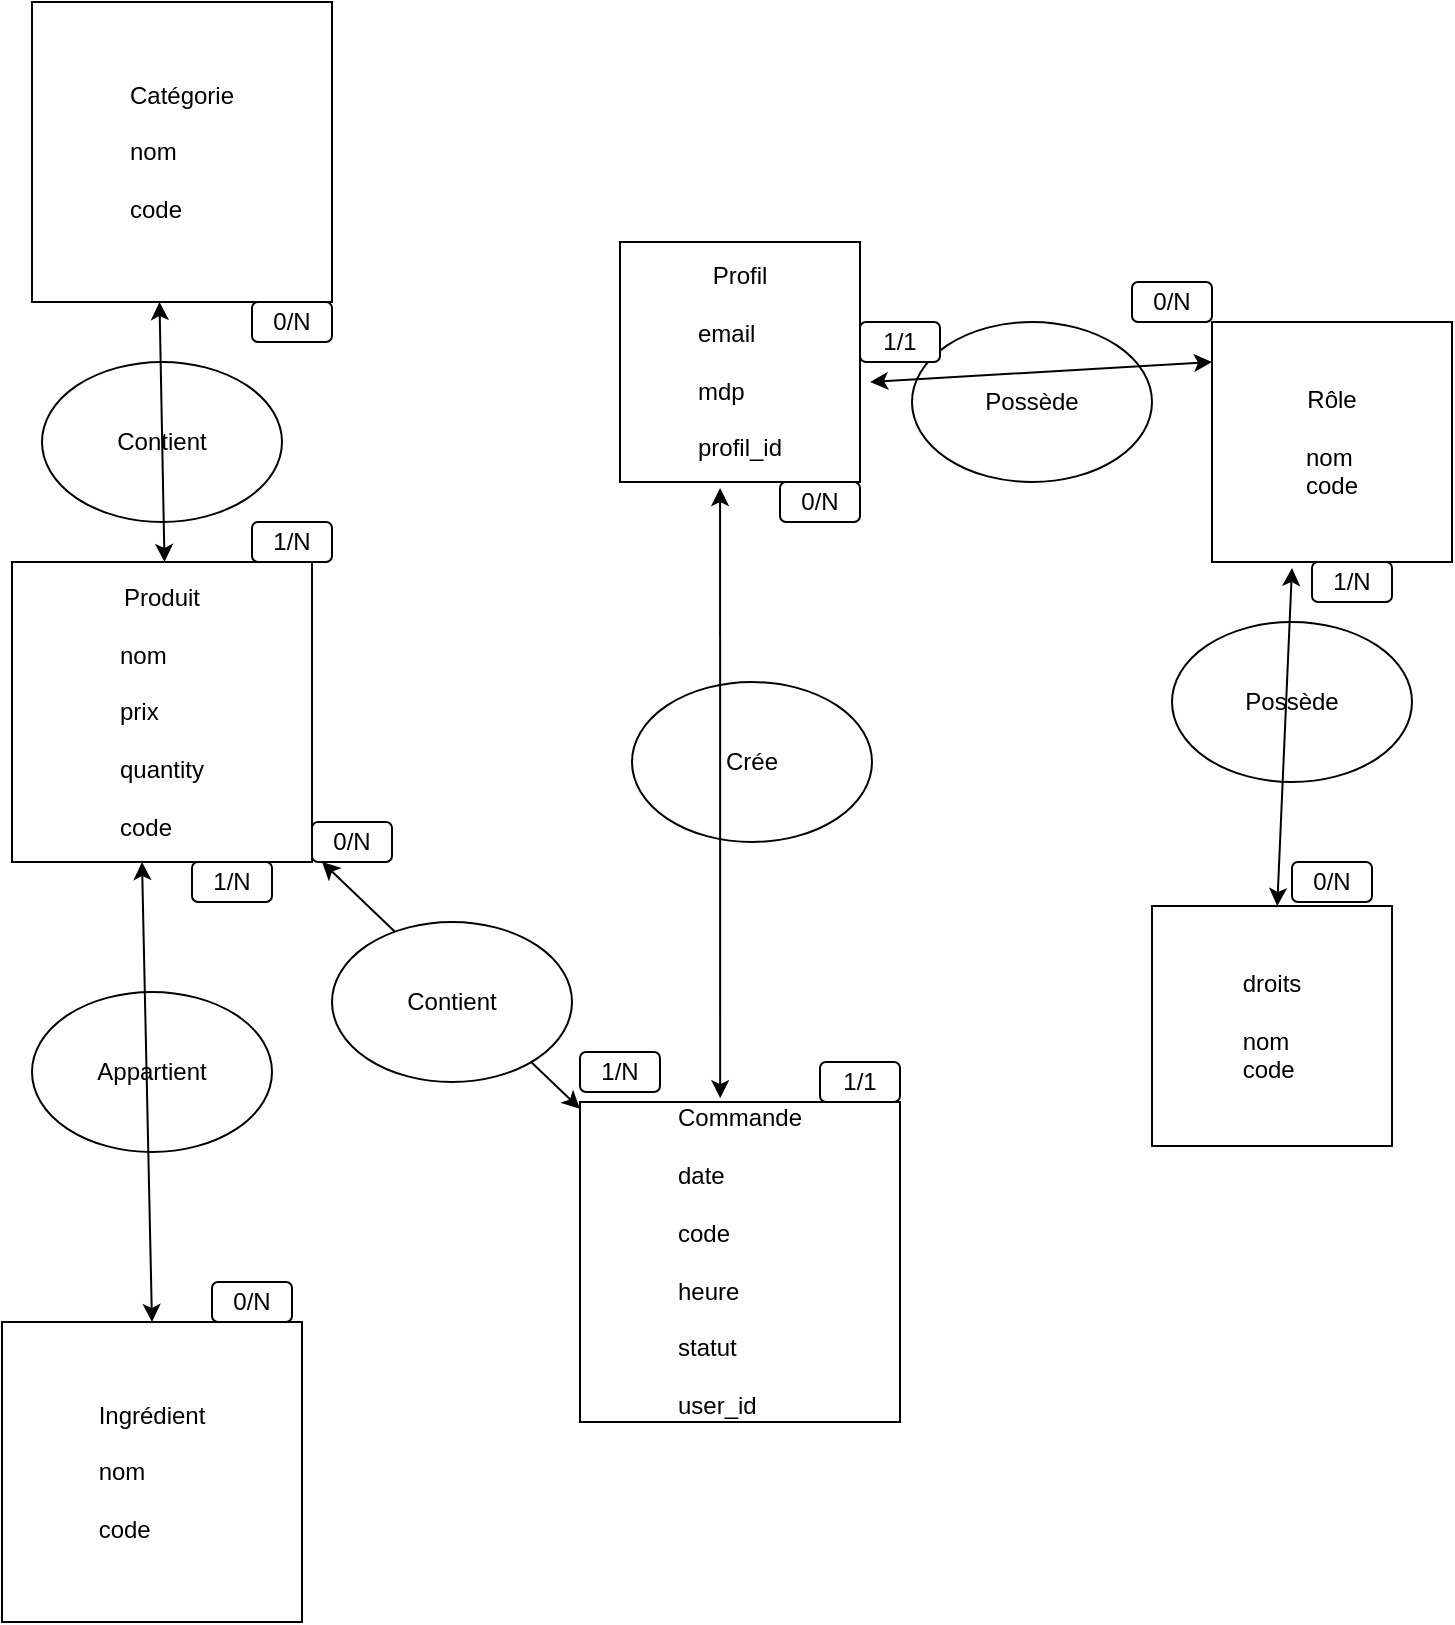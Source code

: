 <mxfile version="23.1.4" type="github">
  <diagram name="Page-1" id="_ToASv90ehKwSt9BAycF">
    <mxGraphModel dx="1434" dy="763" grid="1" gridSize="10" guides="1" tooltips="1" connect="1" arrows="1" fold="1" page="1" pageScale="1" pageWidth="827" pageHeight="1169" math="0" shadow="0">
      <root>
        <mxCell id="0" />
        <mxCell id="1" parent="0" />
        <mxCell id="9sXK3nZFc6DsjOhw4tz2-1" value="Profil&lt;br&gt;&lt;br&gt;&lt;div style=&quot;text-align: justify;&quot;&gt;&lt;span style=&quot;background-color: initial;&quot;&gt;email&lt;/span&gt;&lt;/div&gt;&lt;div style=&quot;text-align: justify;&quot;&gt;&lt;br&gt;&lt;/div&gt;&lt;div style=&quot;text-align: justify;&quot;&gt;&lt;span style=&quot;background-color: initial;&quot;&gt;mdp&lt;/span&gt;&lt;/div&gt;&lt;div style=&quot;text-align: justify;&quot;&gt;&lt;br&gt;&lt;/div&gt;&lt;div style=&quot;text-align: justify;&quot;&gt;&lt;span style=&quot;background-color: initial;&quot;&gt;profil_id&lt;/span&gt;&lt;/div&gt;" style="whiteSpace=wrap;html=1;aspect=fixed;" vertex="1" parent="1">
          <mxGeometry x="354" y="130" width="120" height="120" as="geometry" />
        </mxCell>
        <mxCell id="9sXK3nZFc6DsjOhw4tz2-2" value="Rôle&lt;br&gt;&lt;div style=&quot;text-align: justify;&quot;&gt;&lt;br&gt;&lt;/div&gt;&lt;div style=&quot;text-align: justify;&quot;&gt;nom&lt;/div&gt;&lt;div style=&quot;text-align: justify;&quot;&gt;code&lt;/div&gt;" style="whiteSpace=wrap;html=1;aspect=fixed;" vertex="1" parent="1">
          <mxGeometry x="650" y="170" width="120" height="120" as="geometry" />
        </mxCell>
        <mxCell id="9sXK3nZFc6DsjOhw4tz2-3" value="droits&lt;br&gt;&lt;div style=&quot;text-align: justify;&quot;&gt;&lt;br&gt;&lt;/div&gt;&lt;div style=&quot;text-align: justify;&quot;&gt;nom&lt;/div&gt;&lt;div style=&quot;text-align: justify;&quot;&gt;code&lt;/div&gt;" style="whiteSpace=wrap;html=1;aspect=fixed;" vertex="1" parent="1">
          <mxGeometry x="620" y="462" width="120" height="120" as="geometry" />
        </mxCell>
        <mxCell id="9sXK3nZFc6DsjOhw4tz2-5" value="Commande&lt;br&gt;&lt;br&gt;&lt;div style=&quot;text-align: justify;&quot;&gt;date&lt;/div&gt;&lt;div style=&quot;text-align: justify;&quot;&gt;&lt;br&gt;&lt;/div&gt;&lt;div style=&quot;text-align: justify;&quot;&gt;code&lt;/div&gt;&lt;div style=&quot;text-align: justify;&quot;&gt;&lt;br&gt;&lt;/div&gt;&lt;div style=&quot;text-align: justify;&quot;&gt;heure&lt;/div&gt;&lt;div style=&quot;text-align: justify;&quot;&gt;&lt;br&gt;&lt;/div&gt;&lt;div style=&quot;text-align: justify;&quot;&gt;statut&lt;/div&gt;&lt;div style=&quot;text-align: justify;&quot;&gt;&lt;br&gt;&lt;/div&gt;&lt;div style=&quot;text-align: justify;&quot;&gt;user_id&lt;/div&gt;" style="whiteSpace=wrap;html=1;aspect=fixed;" vertex="1" parent="1">
          <mxGeometry x="334" y="560" width="160" height="160" as="geometry" />
        </mxCell>
        <mxCell id="9sXK3nZFc6DsjOhw4tz2-7" value="Produit&lt;br&gt;&lt;div style=&quot;text-align: justify;&quot;&gt;&lt;br&gt;&lt;/div&gt;&lt;div style=&quot;text-align: justify;&quot;&gt;nom&lt;/div&gt;&lt;div style=&quot;text-align: justify;&quot;&gt;&lt;br&gt;&lt;/div&gt;&lt;div style=&quot;text-align: justify;&quot;&gt;prix&lt;/div&gt;&lt;div style=&quot;text-align: justify;&quot;&gt;&lt;br&gt;&lt;/div&gt;&lt;div style=&quot;text-align: justify;&quot;&gt;quantity&lt;/div&gt;&lt;div style=&quot;text-align: justify;&quot;&gt;&lt;br&gt;&lt;/div&gt;&lt;div style=&quot;text-align: justify;&quot;&gt;code&lt;/div&gt;" style="whiteSpace=wrap;html=1;aspect=fixed;" vertex="1" parent="1">
          <mxGeometry x="50" y="290" width="150" height="150" as="geometry" />
        </mxCell>
        <mxCell id="9sXK3nZFc6DsjOhw4tz2-8" value="Ingrédient&lt;br&gt;&lt;div style=&quot;text-align: justify;&quot;&gt;&lt;br&gt;&lt;/div&gt;&lt;div style=&quot;text-align: justify;&quot;&gt;nom&lt;/div&gt;&lt;div style=&quot;text-align: justify;&quot;&gt;&lt;br&gt;&lt;/div&gt;&lt;div style=&quot;text-align: justify;&quot;&gt;code&lt;/div&gt;" style="whiteSpace=wrap;html=1;aspect=fixed;" vertex="1" parent="1">
          <mxGeometry x="45" y="670" width="150" height="150" as="geometry" />
        </mxCell>
        <mxCell id="9sXK3nZFc6DsjOhw4tz2-10" value="Catégorie&lt;br&gt;&lt;div style=&quot;text-align: justify;&quot;&gt;&lt;br&gt;&lt;/div&gt;&lt;div style=&quot;text-align: justify;&quot;&gt;nom&lt;/div&gt;&lt;div style=&quot;text-align: justify;&quot;&gt;&lt;br&gt;&lt;/div&gt;&lt;div style=&quot;text-align: justify;&quot;&gt;code&lt;/div&gt;" style="whiteSpace=wrap;html=1;aspect=fixed;" vertex="1" parent="1">
          <mxGeometry x="60" y="10" width="150" height="150" as="geometry" />
        </mxCell>
        <mxCell id="9sXK3nZFc6DsjOhw4tz2-12" value="Crée" style="ellipse;whiteSpace=wrap;html=1;" vertex="1" parent="1">
          <mxGeometry x="360" y="350" width="120" height="80" as="geometry" />
        </mxCell>
        <mxCell id="9sXK3nZFc6DsjOhw4tz2-13" value="Appartient" style="ellipse;whiteSpace=wrap;html=1;" vertex="1" parent="1">
          <mxGeometry x="60" y="505" width="120" height="80" as="geometry" />
        </mxCell>
        <mxCell id="9sXK3nZFc6DsjOhw4tz2-14" value="Contient" style="ellipse;whiteSpace=wrap;html=1;" vertex="1" parent="1">
          <mxGeometry x="65" y="190" width="120" height="80" as="geometry" />
        </mxCell>
        <mxCell id="9sXK3nZFc6DsjOhw4tz2-16" value="Possède" style="ellipse;whiteSpace=wrap;html=1;" vertex="1" parent="1">
          <mxGeometry x="500" y="170" width="120" height="80" as="geometry" />
        </mxCell>
        <mxCell id="9sXK3nZFc6DsjOhw4tz2-17" value="Possède" style="ellipse;whiteSpace=wrap;html=1;" vertex="1" parent="1">
          <mxGeometry x="630" y="320" width="120" height="80" as="geometry" />
        </mxCell>
        <mxCell id="9sXK3nZFc6DsjOhw4tz2-19" value="" style="endArrow=classic;startArrow=classic;html=1;rounded=0;" edge="1" parent="1" target="9sXK3nZFc6DsjOhw4tz2-5">
          <mxGeometry width="50" height="50" relative="1" as="geometry">
            <mxPoint x="205" y="440" as="sourcePoint" />
            <mxPoint x="255" y="390" as="targetPoint" />
          </mxGeometry>
        </mxCell>
        <mxCell id="9sXK3nZFc6DsjOhw4tz2-20" value="Contient" style="ellipse;whiteSpace=wrap;html=1;" vertex="1" parent="1">
          <mxGeometry x="210" y="470" width="120" height="80" as="geometry" />
        </mxCell>
        <mxCell id="9sXK3nZFc6DsjOhw4tz2-22" value="" style="endArrow=classic;startArrow=classic;html=1;rounded=0;exitX=1.042;exitY=0.583;exitDx=0;exitDy=0;exitPerimeter=0;" edge="1" parent="1" source="9sXK3nZFc6DsjOhw4tz2-1">
          <mxGeometry width="50" height="50" relative="1" as="geometry">
            <mxPoint x="610" y="240" as="sourcePoint" />
            <mxPoint x="650" y="190" as="targetPoint" />
          </mxGeometry>
        </mxCell>
        <mxCell id="9sXK3nZFc6DsjOhw4tz2-23" value="" style="endArrow=classic;startArrow=classic;html=1;rounded=0;entryX=0.417;entryY=1.025;entryDx=0;entryDy=0;entryPerimeter=0;exitX=0.438;exitY=-0.012;exitDx=0;exitDy=0;exitPerimeter=0;" edge="1" parent="1" source="9sXK3nZFc6DsjOhw4tz2-5" target="9sXK3nZFc6DsjOhw4tz2-1">
          <mxGeometry width="50" height="50" relative="1" as="geometry">
            <mxPoint x="390" y="370" as="sourcePoint" />
            <mxPoint x="440" y="320" as="targetPoint" />
          </mxGeometry>
        </mxCell>
        <mxCell id="9sXK3nZFc6DsjOhw4tz2-24" value="" style="endArrow=classic;startArrow=classic;html=1;rounded=0;" edge="1" parent="1" source="9sXK3nZFc6DsjOhw4tz2-3">
          <mxGeometry width="50" height="50" relative="1" as="geometry">
            <mxPoint x="655" y="340" as="sourcePoint" />
            <mxPoint x="690" y="293" as="targetPoint" />
          </mxGeometry>
        </mxCell>
        <mxCell id="9sXK3nZFc6DsjOhw4tz2-26" value="" style="endArrow=classic;startArrow=classic;html=1;rounded=0;exitX=0.5;exitY=0;exitDx=0;exitDy=0;" edge="1" parent="1" source="9sXK3nZFc6DsjOhw4tz2-8">
          <mxGeometry width="50" height="50" relative="1" as="geometry">
            <mxPoint x="125" y="660" as="sourcePoint" />
            <mxPoint x="115" y="440" as="targetPoint" />
          </mxGeometry>
        </mxCell>
        <mxCell id="9sXK3nZFc6DsjOhw4tz2-27" value="" style="endArrow=classic;startArrow=classic;html=1;rounded=0;entryX=0.25;entryY=1;entryDx=0;entryDy=0;" edge="1" parent="1">
          <mxGeometry width="50" height="50" relative="1" as="geometry">
            <mxPoint x="126.25" y="290" as="sourcePoint" />
            <mxPoint x="123.75" y="160" as="targetPoint" />
          </mxGeometry>
        </mxCell>
        <mxCell id="9sXK3nZFc6DsjOhw4tz2-29" value="0/N" style="rounded=1;whiteSpace=wrap;html=1;" vertex="1" parent="1">
          <mxGeometry x="170" y="160" width="40" height="20" as="geometry" />
        </mxCell>
        <mxCell id="9sXK3nZFc6DsjOhw4tz2-30" value="1/N" style="rounded=1;whiteSpace=wrap;html=1;" vertex="1" parent="1">
          <mxGeometry x="170" y="270" width="40" height="20" as="geometry" />
        </mxCell>
        <mxCell id="9sXK3nZFc6DsjOhw4tz2-31" value="1/N" style="rounded=1;whiteSpace=wrap;html=1;" vertex="1" parent="1">
          <mxGeometry x="140" y="440" width="40" height="20" as="geometry" />
        </mxCell>
        <mxCell id="9sXK3nZFc6DsjOhw4tz2-32" value="0/N" style="rounded=1;whiteSpace=wrap;html=1;" vertex="1" parent="1">
          <mxGeometry x="150" y="650" width="40" height="20" as="geometry" />
        </mxCell>
        <mxCell id="9sXK3nZFc6DsjOhw4tz2-33" value="0/N" style="rounded=1;whiteSpace=wrap;html=1;" vertex="1" parent="1">
          <mxGeometry x="434" y="250" width="40" height="20" as="geometry" />
        </mxCell>
        <mxCell id="9sXK3nZFc6DsjOhw4tz2-34" value="1/1" style="rounded=1;whiteSpace=wrap;html=1;" vertex="1" parent="1">
          <mxGeometry x="454" y="540" width="40" height="20" as="geometry" />
        </mxCell>
        <mxCell id="9sXK3nZFc6DsjOhw4tz2-35" value="0/N" style="rounded=1;whiteSpace=wrap;html=1;" vertex="1" parent="1">
          <mxGeometry x="200" y="420" width="40" height="20" as="geometry" />
        </mxCell>
        <mxCell id="9sXK3nZFc6DsjOhw4tz2-36" value="1/N" style="rounded=1;whiteSpace=wrap;html=1;" vertex="1" parent="1">
          <mxGeometry x="334" y="535" width="40" height="20" as="geometry" />
        </mxCell>
        <mxCell id="9sXK3nZFc6DsjOhw4tz2-37" value="1/1" style="rounded=1;whiteSpace=wrap;html=1;" vertex="1" parent="1">
          <mxGeometry x="474" y="170" width="40" height="20" as="geometry" />
        </mxCell>
        <mxCell id="9sXK3nZFc6DsjOhw4tz2-38" value="0/N" style="rounded=1;whiteSpace=wrap;html=1;" vertex="1" parent="1">
          <mxGeometry x="610" y="150" width="40" height="20" as="geometry" />
        </mxCell>
        <mxCell id="9sXK3nZFc6DsjOhw4tz2-39" value="1/N" style="rounded=1;whiteSpace=wrap;html=1;" vertex="1" parent="1">
          <mxGeometry x="700" y="290" width="40" height="20" as="geometry" />
        </mxCell>
        <mxCell id="9sXK3nZFc6DsjOhw4tz2-40" value="0/N" style="rounded=1;whiteSpace=wrap;html=1;" vertex="1" parent="1">
          <mxGeometry x="690" y="440" width="40" height="20" as="geometry" />
        </mxCell>
      </root>
    </mxGraphModel>
  </diagram>
</mxfile>
